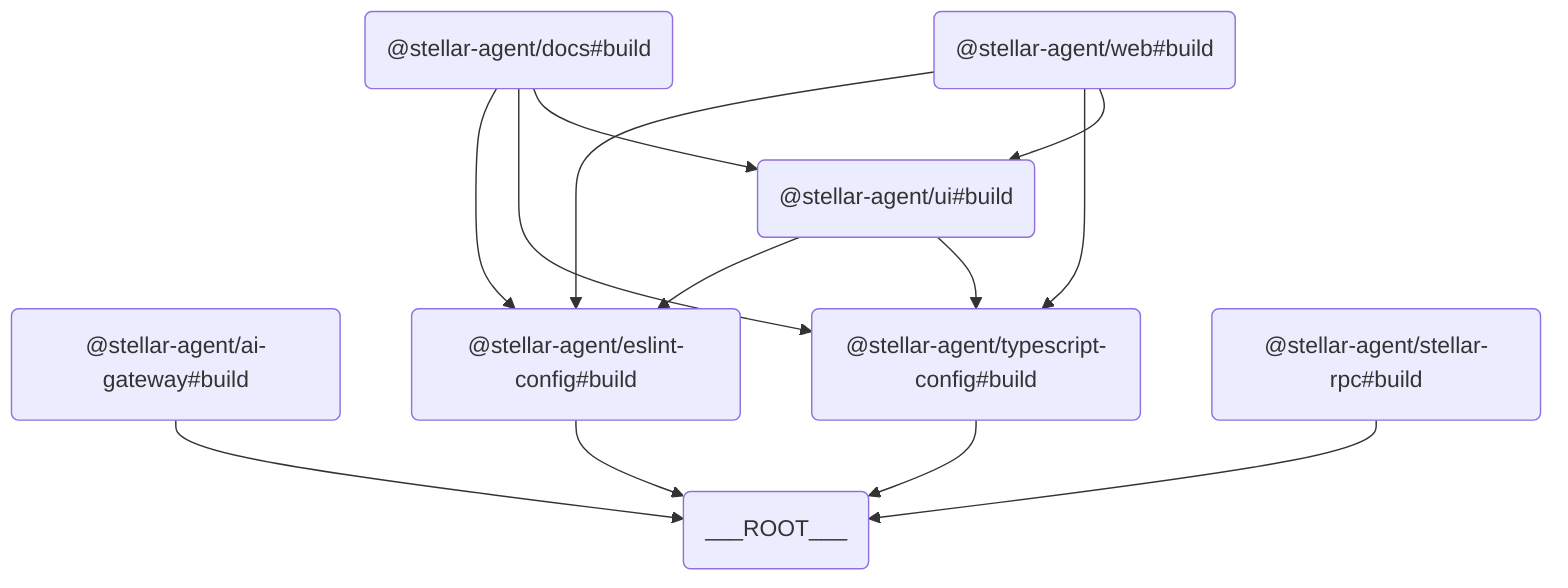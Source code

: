 graph TD
	QHZT("@stellar-agent/ai-gateway#build") --> ETTT("___ROOT___")
	JEGP("@stellar-agent/docs#build") --> EMLE("@stellar-agent/eslint-config#build")
	JEGP("@stellar-agent/docs#build") --> LRHC("@stellar-agent/typescript-config#build")
	JEGP("@stellar-agent/docs#build") --> GLAO("@stellar-agent/ui#build")
	EMLE("@stellar-agent/eslint-config#build") --> ETTT("___ROOT___")
	VELR("@stellar-agent/stellar-rpc#build") --> ETTT("___ROOT___")
	LRHC("@stellar-agent/typescript-config#build") --> ETTT("___ROOT___")
	GLAO("@stellar-agent/ui#build") --> EMLE("@stellar-agent/eslint-config#build")
	GLAO("@stellar-agent/ui#build") --> LRHC("@stellar-agent/typescript-config#build")
	TXWC("@stellar-agent/web#build") --> EMLE("@stellar-agent/eslint-config#build")
	TXWC("@stellar-agent/web#build") --> LRHC("@stellar-agent/typescript-config#build")
	TXWC("@stellar-agent/web#build") --> GLAO("@stellar-agent/ui#build")